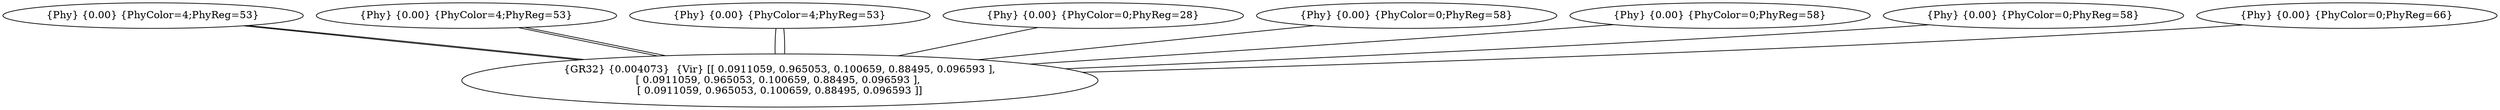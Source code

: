 graph G {
FileName="/home/venkat/IF-DV/Rohit/regAlloc/ML-Register-Allocation/sample/data/fibonaccidevS/LLC_FLOW_FROM_LL/llfilesO3/fib.ll";
Function="main";
Function_ID="2";
NumRegisters=283;
NumRegistersUnit=164;
11 [label=" {Phy} {0.00} {PhyColor=18;PhyReg=26} "];
11--285
12 [label=" {Phy} {0.00} {PhyColor=18;PhyReg=26} "];
12--285
19 [label=" {Phy} {0.00} {PhyColor=18;PhyReg=26} "];
19--285
21 [label=" {Phy} {0.00} {PhyColor=0;PhyReg=28} "];
21--285
11 [label=" {Phy} {0.00} {PhyColor=4;PhyReg=53} "];
11--285
12 [label=" {Phy} {0.00} {PhyColor=4;PhyReg=53} "];
12--285
19 [label=" {Phy} {0.00} {PhyColor=4;PhyReg=53} "];
19--285
29 [label=" {Phy} {0.00} {PhyColor=0;PhyReg=58} "];
29--285
30 [label=" {Phy} {0.00} {PhyColor=0;PhyReg=58} "];
30--285
31 [label=" {Phy} {0.00} {PhyColor=0;PhyReg=58} "];
31--285
39 [label=" {Phy} {0.00} {PhyColor=0;PhyReg=66} "];
39--285
285 [label=" {GR32} {0.004073}  {Vir} [[ 0.0911059, 0.965053, 0.100659, 0.88495, 0.096593 ], 
[ 0.0911059, 0.965053, 0.100659, 0.88495, 0.096593 ], 
[ 0.0911059, 0.965053, 0.100659, 0.88495, 0.096593 ]]"];
}